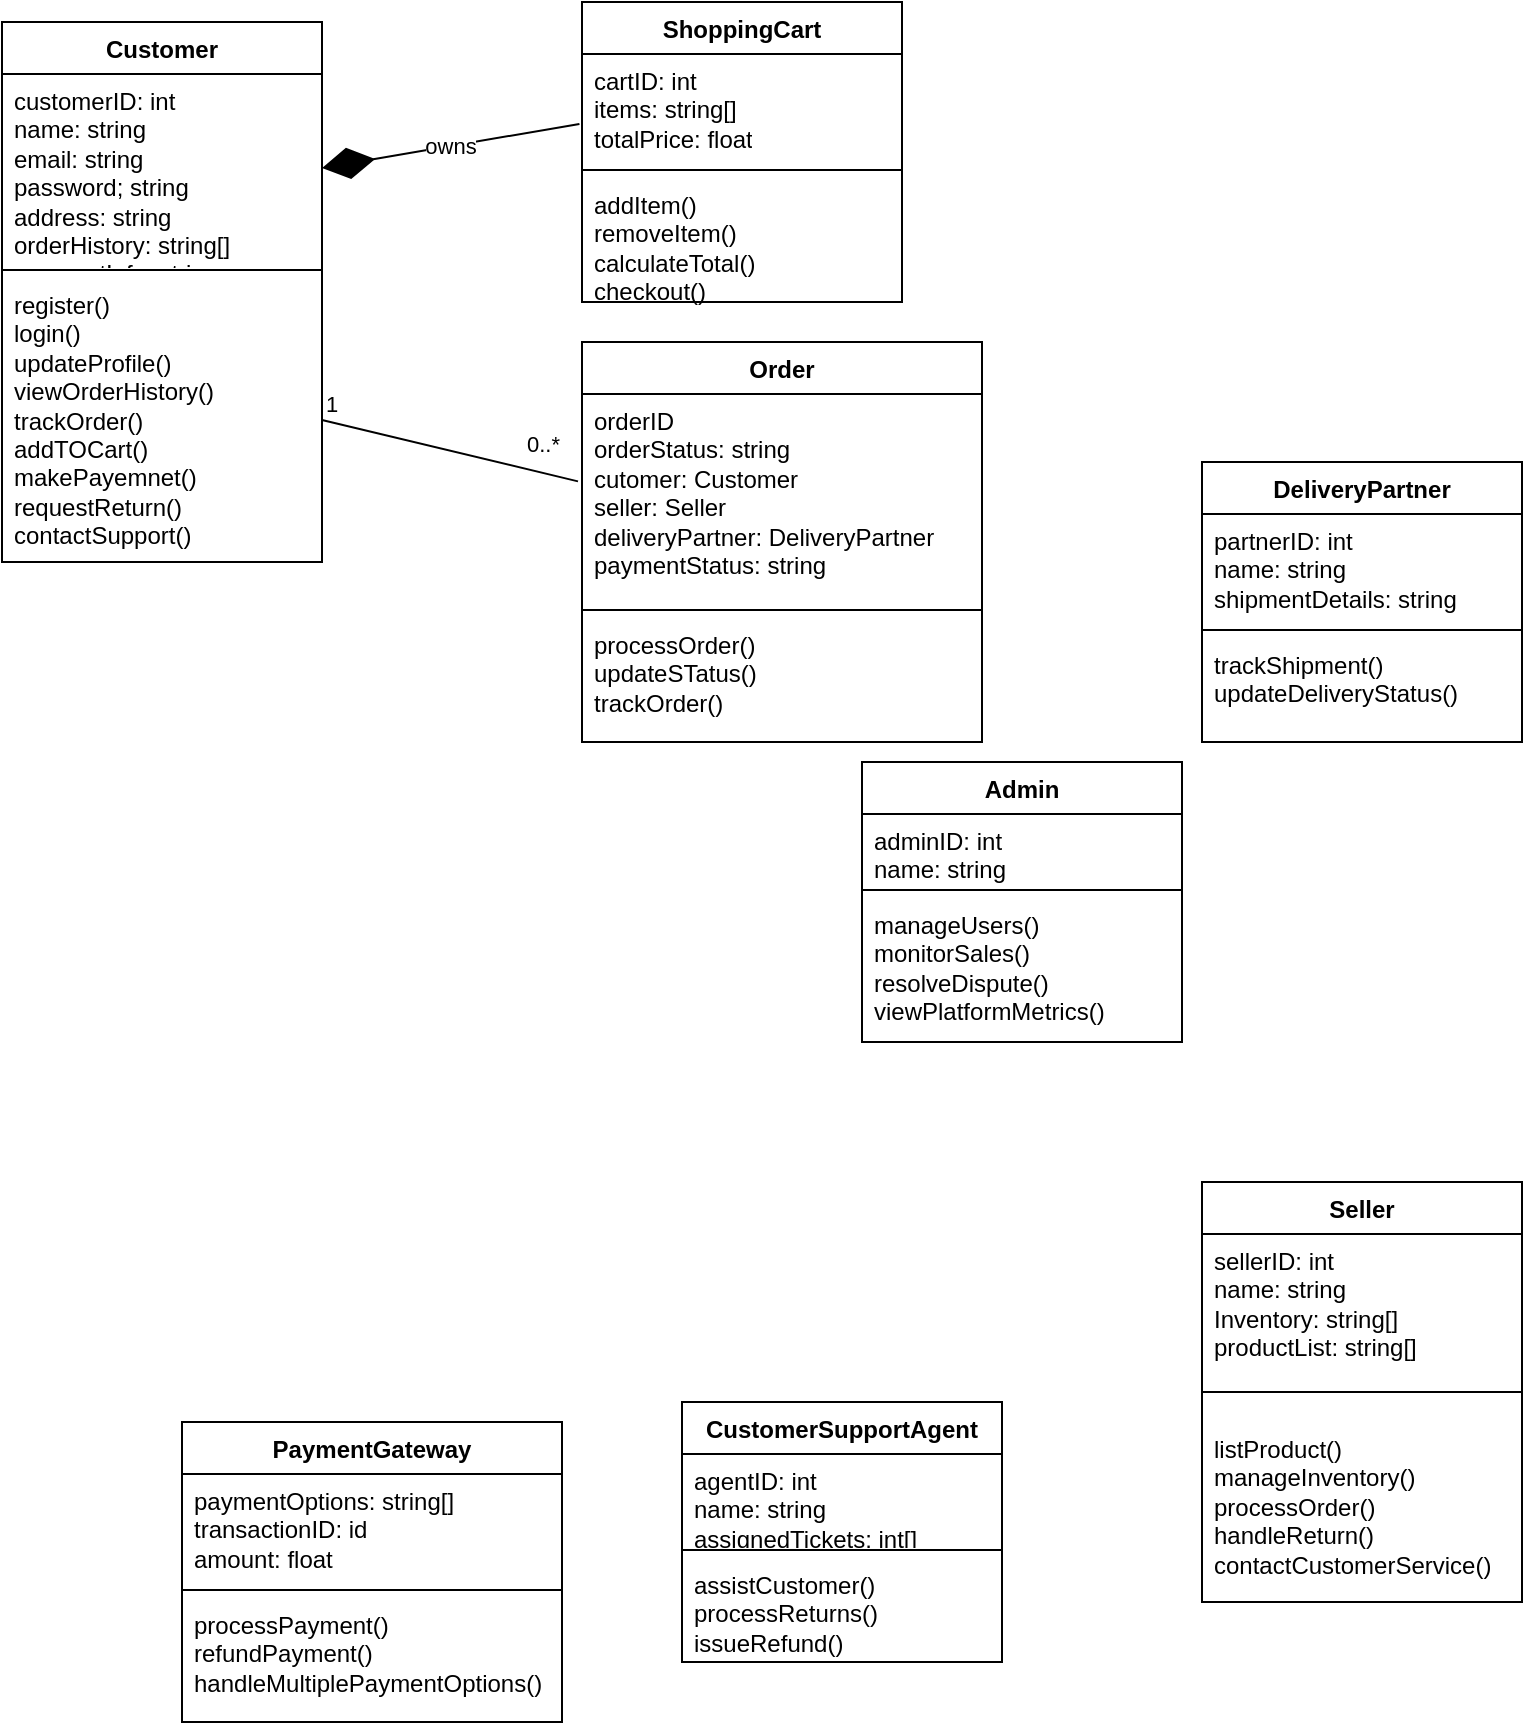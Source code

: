 <mxfile version="24.7.16">
  <diagram id="C5RBs43oDa-KdzZeNtuy" name="Page-1">
    <mxGraphModel dx="2074" dy="1145" grid="1" gridSize="10" guides="1" tooltips="1" connect="1" arrows="1" fold="1" page="1" pageScale="1" pageWidth="827" pageHeight="1169" math="0" shadow="0">
      <root>
        <mxCell id="WIyWlLk6GJQsqaUBKTNV-0" />
        <mxCell id="WIyWlLk6GJQsqaUBKTNV-1" parent="WIyWlLk6GJQsqaUBKTNV-0" />
        <mxCell id="2MG4cEO34_QD30TGhG2z-0" value="Customer" style="swimlane;fontStyle=1;align=center;verticalAlign=top;childLayout=stackLayout;horizontal=1;startSize=26;horizontalStack=0;resizeParent=1;resizeParentMax=0;resizeLast=0;collapsible=1;marginBottom=0;whiteSpace=wrap;html=1;" vertex="1" parent="WIyWlLk6GJQsqaUBKTNV-1">
          <mxGeometry x="40" y="100" width="160" height="270" as="geometry" />
        </mxCell>
        <mxCell id="2MG4cEO34_QD30TGhG2z-1" value="customerID: int&lt;div&gt;&lt;span style=&quot;text-wrap: nowrap;&quot;&gt;name: string&lt;/span&gt;&lt;br&gt;&lt;/div&gt;&lt;div&gt;email: string&lt;/div&gt;&lt;div&gt;password; string&lt;/div&gt;&lt;div&gt;address: string&lt;/div&gt;&lt;div&gt;orderHistory: string[]&lt;/div&gt;&lt;div&gt;paymentInfo: string&lt;/div&gt;" style="text;strokeColor=none;fillColor=none;align=left;verticalAlign=top;spacingLeft=4;spacingRight=4;overflow=hidden;rotatable=0;points=[[0,0.5],[1,0.5]];portConstraint=eastwest;whiteSpace=wrap;html=1;" vertex="1" parent="2MG4cEO34_QD30TGhG2z-0">
          <mxGeometry y="26" width="160" height="94" as="geometry" />
        </mxCell>
        <mxCell id="2MG4cEO34_QD30TGhG2z-2" value="" style="line;strokeWidth=1;fillColor=none;align=left;verticalAlign=middle;spacingTop=-1;spacingLeft=3;spacingRight=3;rotatable=0;labelPosition=right;points=[];portConstraint=eastwest;strokeColor=inherit;" vertex="1" parent="2MG4cEO34_QD30TGhG2z-0">
          <mxGeometry y="120" width="160" height="8" as="geometry" />
        </mxCell>
        <mxCell id="2MG4cEO34_QD30TGhG2z-3" value="register()&lt;div&gt;login()&lt;/div&gt;&lt;div&gt;updateProfile()&lt;/div&gt;&lt;div&gt;viewOrderHistory()&lt;/div&gt;&lt;div&gt;trackOrder()&lt;/div&gt;&lt;div&gt;addTOCart()&lt;/div&gt;&lt;div&gt;makePayemnet()&lt;/div&gt;&lt;div&gt;requestReturn()&lt;/div&gt;&lt;div&gt;contactSupport()&lt;/div&gt;" style="text;strokeColor=none;fillColor=none;align=left;verticalAlign=top;spacingLeft=4;spacingRight=4;overflow=hidden;rotatable=0;points=[[0,0.5],[1,0.5]];portConstraint=eastwest;whiteSpace=wrap;html=1;" vertex="1" parent="2MG4cEO34_QD30TGhG2z-0">
          <mxGeometry y="128" width="160" height="142" as="geometry" />
        </mxCell>
        <mxCell id="2MG4cEO34_QD30TGhG2z-4" value="Seller" style="swimlane;fontStyle=1;align=center;verticalAlign=top;childLayout=stackLayout;horizontal=1;startSize=26;horizontalStack=0;resizeParent=1;resizeParentMax=0;resizeLast=0;collapsible=1;marginBottom=0;whiteSpace=wrap;html=1;" vertex="1" parent="WIyWlLk6GJQsqaUBKTNV-1">
          <mxGeometry x="640" y="680" width="160" height="210" as="geometry" />
        </mxCell>
        <mxCell id="2MG4cEO34_QD30TGhG2z-5" value="sellerID: int&lt;div&gt;&lt;span style=&quot;text-wrap: nowrap;&quot;&gt;name: string&lt;/span&gt;&lt;br&gt;&lt;/div&gt;&lt;div&gt;Inventory: string[]&lt;/div&gt;&lt;div&gt;productList: string[]&lt;/div&gt;&lt;div&gt;orderList: string[]&lt;/div&gt;" style="text;strokeColor=none;fillColor=none;align=left;verticalAlign=top;spacingLeft=4;spacingRight=4;overflow=hidden;rotatable=0;points=[[0,0.5],[1,0.5]];portConstraint=eastwest;whiteSpace=wrap;html=1;" vertex="1" parent="2MG4cEO34_QD30TGhG2z-4">
          <mxGeometry y="26" width="160" height="64" as="geometry" />
        </mxCell>
        <mxCell id="2MG4cEO34_QD30TGhG2z-6" value="" style="line;strokeWidth=1;fillColor=none;align=left;verticalAlign=middle;spacingTop=-1;spacingLeft=3;spacingRight=3;rotatable=0;labelPosition=right;points=[];portConstraint=eastwest;strokeColor=inherit;" vertex="1" parent="2MG4cEO34_QD30TGhG2z-4">
          <mxGeometry y="90" width="160" height="30" as="geometry" />
        </mxCell>
        <mxCell id="2MG4cEO34_QD30TGhG2z-7" value="listProduct()&lt;div&gt;manageInventory()&lt;/div&gt;&lt;div&gt;processOrder()&lt;/div&gt;&lt;div&gt;handleReturn()&lt;/div&gt;&lt;div&gt;contactCustomerService()&lt;/div&gt;" style="text;strokeColor=none;fillColor=none;align=left;verticalAlign=top;spacingLeft=4;spacingRight=4;overflow=hidden;rotatable=0;points=[[0,0.5],[1,0.5]];portConstraint=eastwest;whiteSpace=wrap;html=1;" vertex="1" parent="2MG4cEO34_QD30TGhG2z-4">
          <mxGeometry y="120" width="160" height="90" as="geometry" />
        </mxCell>
        <mxCell id="2MG4cEO34_QD30TGhG2z-8" value="Admin" style="swimlane;fontStyle=1;align=center;verticalAlign=top;childLayout=stackLayout;horizontal=1;startSize=26;horizontalStack=0;resizeParent=1;resizeParentMax=0;resizeLast=0;collapsible=1;marginBottom=0;whiteSpace=wrap;html=1;" vertex="1" parent="WIyWlLk6GJQsqaUBKTNV-1">
          <mxGeometry x="470" y="470" width="160" height="140" as="geometry" />
        </mxCell>
        <mxCell id="2MG4cEO34_QD30TGhG2z-9" value="adminID: int&lt;div&gt;&lt;span style=&quot;text-wrap: nowrap;&quot;&gt;name: string&lt;/span&gt;&lt;br&gt;&lt;/div&gt;" style="text;strokeColor=none;fillColor=none;align=left;verticalAlign=top;spacingLeft=4;spacingRight=4;overflow=hidden;rotatable=0;points=[[0,0.5],[1,0.5]];portConstraint=eastwest;whiteSpace=wrap;html=1;" vertex="1" parent="2MG4cEO34_QD30TGhG2z-8">
          <mxGeometry y="26" width="160" height="34" as="geometry" />
        </mxCell>
        <mxCell id="2MG4cEO34_QD30TGhG2z-10" value="" style="line;strokeWidth=1;fillColor=none;align=left;verticalAlign=middle;spacingTop=-1;spacingLeft=3;spacingRight=3;rotatable=0;labelPosition=right;points=[];portConstraint=eastwest;strokeColor=inherit;" vertex="1" parent="2MG4cEO34_QD30TGhG2z-8">
          <mxGeometry y="60" width="160" height="8" as="geometry" />
        </mxCell>
        <mxCell id="2MG4cEO34_QD30TGhG2z-11" value="manageUsers()&lt;div&gt;monitorSales()&lt;/div&gt;&lt;div&gt;resolveDispute()&lt;/div&gt;&lt;div&gt;viewPlatformMetrics()&lt;/div&gt;" style="text;strokeColor=none;fillColor=none;align=left;verticalAlign=top;spacingLeft=4;spacingRight=4;overflow=hidden;rotatable=0;points=[[0,0.5],[1,0.5]];portConstraint=eastwest;whiteSpace=wrap;html=1;" vertex="1" parent="2MG4cEO34_QD30TGhG2z-8">
          <mxGeometry y="68" width="160" height="72" as="geometry" />
        </mxCell>
        <mxCell id="2MG4cEO34_QD30TGhG2z-12" value="DeliveryPartner" style="swimlane;fontStyle=1;align=center;verticalAlign=top;childLayout=stackLayout;horizontal=1;startSize=26;horizontalStack=0;resizeParent=1;resizeParentMax=0;resizeLast=0;collapsible=1;marginBottom=0;whiteSpace=wrap;html=1;" vertex="1" parent="WIyWlLk6GJQsqaUBKTNV-1">
          <mxGeometry x="640" y="320" width="160" height="140" as="geometry" />
        </mxCell>
        <mxCell id="2MG4cEO34_QD30TGhG2z-13" value="partnerID: int&lt;div&gt;&lt;span style=&quot;text-wrap: nowrap;&quot;&gt;name: string&lt;/span&gt;&lt;br&gt;&lt;div&gt;shipmentDetails: string&lt;/div&gt;&lt;/div&gt;" style="text;strokeColor=none;fillColor=none;align=left;verticalAlign=top;spacingLeft=4;spacingRight=4;overflow=hidden;rotatable=0;points=[[0,0.5],[1,0.5]];portConstraint=eastwest;whiteSpace=wrap;html=1;" vertex="1" parent="2MG4cEO34_QD30TGhG2z-12">
          <mxGeometry y="26" width="160" height="54" as="geometry" />
        </mxCell>
        <mxCell id="2MG4cEO34_QD30TGhG2z-14" value="" style="line;strokeWidth=1;fillColor=none;align=left;verticalAlign=middle;spacingTop=-1;spacingLeft=3;spacingRight=3;rotatable=0;labelPosition=right;points=[];portConstraint=eastwest;strokeColor=inherit;" vertex="1" parent="2MG4cEO34_QD30TGhG2z-12">
          <mxGeometry y="80" width="160" height="8" as="geometry" />
        </mxCell>
        <mxCell id="2MG4cEO34_QD30TGhG2z-15" value="trackShipment()&lt;div&gt;updateDeliveryStatus()&lt;/div&gt;" style="text;strokeColor=none;fillColor=none;align=left;verticalAlign=top;spacingLeft=4;spacingRight=4;overflow=hidden;rotatable=0;points=[[0,0.5],[1,0.5]];portConstraint=eastwest;whiteSpace=wrap;html=1;" vertex="1" parent="2MG4cEO34_QD30TGhG2z-12">
          <mxGeometry y="88" width="160" height="52" as="geometry" />
        </mxCell>
        <mxCell id="2MG4cEO34_QD30TGhG2z-16" value="CustomerSupportAgent" style="swimlane;fontStyle=1;align=center;verticalAlign=top;childLayout=stackLayout;horizontal=1;startSize=26;horizontalStack=0;resizeParent=1;resizeParentMax=0;resizeLast=0;collapsible=1;marginBottom=0;whiteSpace=wrap;html=1;" vertex="1" parent="WIyWlLk6GJQsqaUBKTNV-1">
          <mxGeometry x="380" y="790" width="160" height="130" as="geometry" />
        </mxCell>
        <mxCell id="2MG4cEO34_QD30TGhG2z-17" value="agentID: int&lt;div&gt;&lt;span style=&quot;text-wrap: nowrap;&quot;&gt;name: string&lt;/span&gt;&lt;br&gt;&lt;div&gt;assignedTickets: int[]&lt;/div&gt;&lt;/div&gt;" style="text;strokeColor=none;fillColor=none;align=left;verticalAlign=top;spacingLeft=4;spacingRight=4;overflow=hidden;rotatable=0;points=[[0,0.5],[1,0.5]];portConstraint=eastwest;whiteSpace=wrap;html=1;" vertex="1" parent="2MG4cEO34_QD30TGhG2z-16">
          <mxGeometry y="26" width="160" height="44" as="geometry" />
        </mxCell>
        <mxCell id="2MG4cEO34_QD30TGhG2z-18" value="" style="line;strokeWidth=1;fillColor=none;align=left;verticalAlign=middle;spacingTop=-1;spacingLeft=3;spacingRight=3;rotatable=0;labelPosition=right;points=[];portConstraint=eastwest;strokeColor=inherit;" vertex="1" parent="2MG4cEO34_QD30TGhG2z-16">
          <mxGeometry y="70" width="160" height="8" as="geometry" />
        </mxCell>
        <mxCell id="2MG4cEO34_QD30TGhG2z-19" value="assistCustomer()&lt;div&gt;processReturns()&lt;/div&gt;&lt;div&gt;issueRefund()&lt;/div&gt;" style="text;strokeColor=none;fillColor=none;align=left;verticalAlign=top;spacingLeft=4;spacingRight=4;overflow=hidden;rotatable=0;points=[[0,0.5],[1,0.5]];portConstraint=eastwest;whiteSpace=wrap;html=1;" vertex="1" parent="2MG4cEO34_QD30TGhG2z-16">
          <mxGeometry y="78" width="160" height="52" as="geometry" />
        </mxCell>
        <mxCell id="2MG4cEO34_QD30TGhG2z-20" value="PaymentGateway" style="swimlane;fontStyle=1;align=center;verticalAlign=top;childLayout=stackLayout;horizontal=1;startSize=26;horizontalStack=0;resizeParent=1;resizeParentMax=0;resizeLast=0;collapsible=1;marginBottom=0;whiteSpace=wrap;html=1;" vertex="1" parent="WIyWlLk6GJQsqaUBKTNV-1">
          <mxGeometry x="130" y="800" width="190" height="150" as="geometry" />
        </mxCell>
        <mxCell id="2MG4cEO34_QD30TGhG2z-21" value="paymentOptions: string[]&lt;div&gt;transactionID: id&lt;/div&gt;&lt;div&gt;amount: float&lt;/div&gt;" style="text;strokeColor=none;fillColor=none;align=left;verticalAlign=top;spacingLeft=4;spacingRight=4;overflow=hidden;rotatable=0;points=[[0,0.5],[1,0.5]];portConstraint=eastwest;whiteSpace=wrap;html=1;" vertex="1" parent="2MG4cEO34_QD30TGhG2z-20">
          <mxGeometry y="26" width="190" height="54" as="geometry" />
        </mxCell>
        <mxCell id="2MG4cEO34_QD30TGhG2z-22" value="" style="line;strokeWidth=1;fillColor=none;align=left;verticalAlign=middle;spacingTop=-1;spacingLeft=3;spacingRight=3;rotatable=0;labelPosition=right;points=[];portConstraint=eastwest;strokeColor=inherit;" vertex="1" parent="2MG4cEO34_QD30TGhG2z-20">
          <mxGeometry y="80" width="190" height="8" as="geometry" />
        </mxCell>
        <mxCell id="2MG4cEO34_QD30TGhG2z-23" value="processPayment()&lt;div&gt;refundPayment()&lt;/div&gt;&lt;div&gt;handleMultiplePaymentOptions()&lt;/div&gt;" style="text;strokeColor=none;fillColor=none;align=left;verticalAlign=top;spacingLeft=4;spacingRight=4;overflow=hidden;rotatable=0;points=[[0,0.5],[1,0.5]];portConstraint=eastwest;whiteSpace=wrap;html=1;" vertex="1" parent="2MG4cEO34_QD30TGhG2z-20">
          <mxGeometry y="88" width="190" height="62" as="geometry" />
        </mxCell>
        <mxCell id="2MG4cEO34_QD30TGhG2z-24" value="ShoppingCart" style="swimlane;fontStyle=1;align=center;verticalAlign=top;childLayout=stackLayout;horizontal=1;startSize=26;horizontalStack=0;resizeParent=1;resizeParentMax=0;resizeLast=0;collapsible=1;marginBottom=0;whiteSpace=wrap;html=1;" vertex="1" parent="WIyWlLk6GJQsqaUBKTNV-1">
          <mxGeometry x="330" y="90" width="160" height="150" as="geometry" />
        </mxCell>
        <mxCell id="2MG4cEO34_QD30TGhG2z-25" value="cartID: int&lt;div&gt;items: string[]&lt;/div&gt;&lt;div&gt;totalPrice: float&lt;/div&gt;" style="text;strokeColor=none;fillColor=none;align=left;verticalAlign=top;spacingLeft=4;spacingRight=4;overflow=hidden;rotatable=0;points=[[0,0.5],[1,0.5]];portConstraint=eastwest;whiteSpace=wrap;html=1;" vertex="1" parent="2MG4cEO34_QD30TGhG2z-24">
          <mxGeometry y="26" width="160" height="54" as="geometry" />
        </mxCell>
        <mxCell id="2MG4cEO34_QD30TGhG2z-26" value="" style="line;strokeWidth=1;fillColor=none;align=left;verticalAlign=middle;spacingTop=-1;spacingLeft=3;spacingRight=3;rotatable=0;labelPosition=right;points=[];portConstraint=eastwest;strokeColor=inherit;" vertex="1" parent="2MG4cEO34_QD30TGhG2z-24">
          <mxGeometry y="80" width="160" height="8" as="geometry" />
        </mxCell>
        <mxCell id="2MG4cEO34_QD30TGhG2z-27" value="addItem()&lt;div&gt;removeItem()&lt;/div&gt;&lt;div&gt;calculateTotal()&lt;/div&gt;&lt;div&gt;checkout()&lt;/div&gt;" style="text;strokeColor=none;fillColor=none;align=left;verticalAlign=top;spacingLeft=4;spacingRight=4;overflow=hidden;rotatable=0;points=[[0,0.5],[1,0.5]];portConstraint=eastwest;whiteSpace=wrap;html=1;" vertex="1" parent="2MG4cEO34_QD30TGhG2z-24">
          <mxGeometry y="88" width="160" height="62" as="geometry" />
        </mxCell>
        <mxCell id="2MG4cEO34_QD30TGhG2z-28" value="Order" style="swimlane;fontStyle=1;align=center;verticalAlign=top;childLayout=stackLayout;horizontal=1;startSize=26;horizontalStack=0;resizeParent=1;resizeParentMax=0;resizeLast=0;collapsible=1;marginBottom=0;whiteSpace=wrap;html=1;" vertex="1" parent="WIyWlLk6GJQsqaUBKTNV-1">
          <mxGeometry x="330" y="260" width="200" height="200" as="geometry" />
        </mxCell>
        <mxCell id="2MG4cEO34_QD30TGhG2z-29" value="orderID&lt;div&gt;orderStatus: string&lt;/div&gt;&lt;div&gt;cutomer: Customer&lt;/div&gt;&lt;div&gt;seller: Seller&lt;/div&gt;&lt;div&gt;deliveryPartner: DeliveryPartner&lt;/div&gt;&lt;div&gt;paymentStatus: string&lt;/div&gt;" style="text;strokeColor=none;fillColor=none;align=left;verticalAlign=top;spacingLeft=4;spacingRight=4;overflow=hidden;rotatable=0;points=[[0,0.5],[1,0.5]];portConstraint=eastwest;whiteSpace=wrap;html=1;" vertex="1" parent="2MG4cEO34_QD30TGhG2z-28">
          <mxGeometry y="26" width="200" height="104" as="geometry" />
        </mxCell>
        <mxCell id="2MG4cEO34_QD30TGhG2z-30" value="" style="line;strokeWidth=1;fillColor=none;align=left;verticalAlign=middle;spacingTop=-1;spacingLeft=3;spacingRight=3;rotatable=0;labelPosition=right;points=[];portConstraint=eastwest;strokeColor=inherit;" vertex="1" parent="2MG4cEO34_QD30TGhG2z-28">
          <mxGeometry y="130" width="200" height="8" as="geometry" />
        </mxCell>
        <mxCell id="2MG4cEO34_QD30TGhG2z-31" value="processOrder()&lt;div&gt;updateSTatus()&lt;/div&gt;&lt;div&gt;trackOrder()&lt;/div&gt;" style="text;strokeColor=none;fillColor=none;align=left;verticalAlign=top;spacingLeft=4;spacingRight=4;overflow=hidden;rotatable=0;points=[[0,0.5],[1,0.5]];portConstraint=eastwest;whiteSpace=wrap;html=1;" vertex="1" parent="2MG4cEO34_QD30TGhG2z-28">
          <mxGeometry y="138" width="200" height="62" as="geometry" />
        </mxCell>
        <mxCell id="2MG4cEO34_QD30TGhG2z-37" value="owns" style="endArrow=diamondThin;endFill=1;endSize=24;html=1;rounded=0;entryX=1;entryY=0.5;entryDx=0;entryDy=0;exitX=-0.008;exitY=0.648;exitDx=0;exitDy=0;exitPerimeter=0;" edge="1" parent="WIyWlLk6GJQsqaUBKTNV-1" source="2MG4cEO34_QD30TGhG2z-25" target="2MG4cEO34_QD30TGhG2z-1">
          <mxGeometry width="160" relative="1" as="geometry">
            <mxPoint x="290" y="430" as="sourcePoint" />
            <mxPoint x="450" y="430" as="targetPoint" />
          </mxGeometry>
        </mxCell>
        <mxCell id="2MG4cEO34_QD30TGhG2z-38" value="" style="endArrow=none;html=1;rounded=0;endFill=0;exitX=1;exitY=0.5;exitDx=0;exitDy=0;entryX=-0.01;entryY=0.42;entryDx=0;entryDy=0;entryPerimeter=0;" edge="1" parent="WIyWlLk6GJQsqaUBKTNV-1" source="2MG4cEO34_QD30TGhG2z-3" target="2MG4cEO34_QD30TGhG2z-29">
          <mxGeometry relative="1" as="geometry">
            <mxPoint x="115" y="410" as="sourcePoint" />
            <mxPoint x="310" y="360" as="targetPoint" />
          </mxGeometry>
        </mxCell>
        <mxCell id="2MG4cEO34_QD30TGhG2z-40" value="1" style="edgeLabel;resizable=0;html=1;;align=left;verticalAlign=bottom;" connectable="0" vertex="1" parent="2MG4cEO34_QD30TGhG2z-38">
          <mxGeometry x="-1" relative="1" as="geometry" />
        </mxCell>
        <mxCell id="2MG4cEO34_QD30TGhG2z-41" value="0..*" style="edgeLabel;resizable=0;html=1;;align=right;verticalAlign=bottom;" connectable="0" vertex="1" parent="2MG4cEO34_QD30TGhG2z-38">
          <mxGeometry x="1" relative="1" as="geometry">
            <mxPoint x="-8" y="-10" as="offset" />
          </mxGeometry>
        </mxCell>
      </root>
    </mxGraphModel>
  </diagram>
</mxfile>
